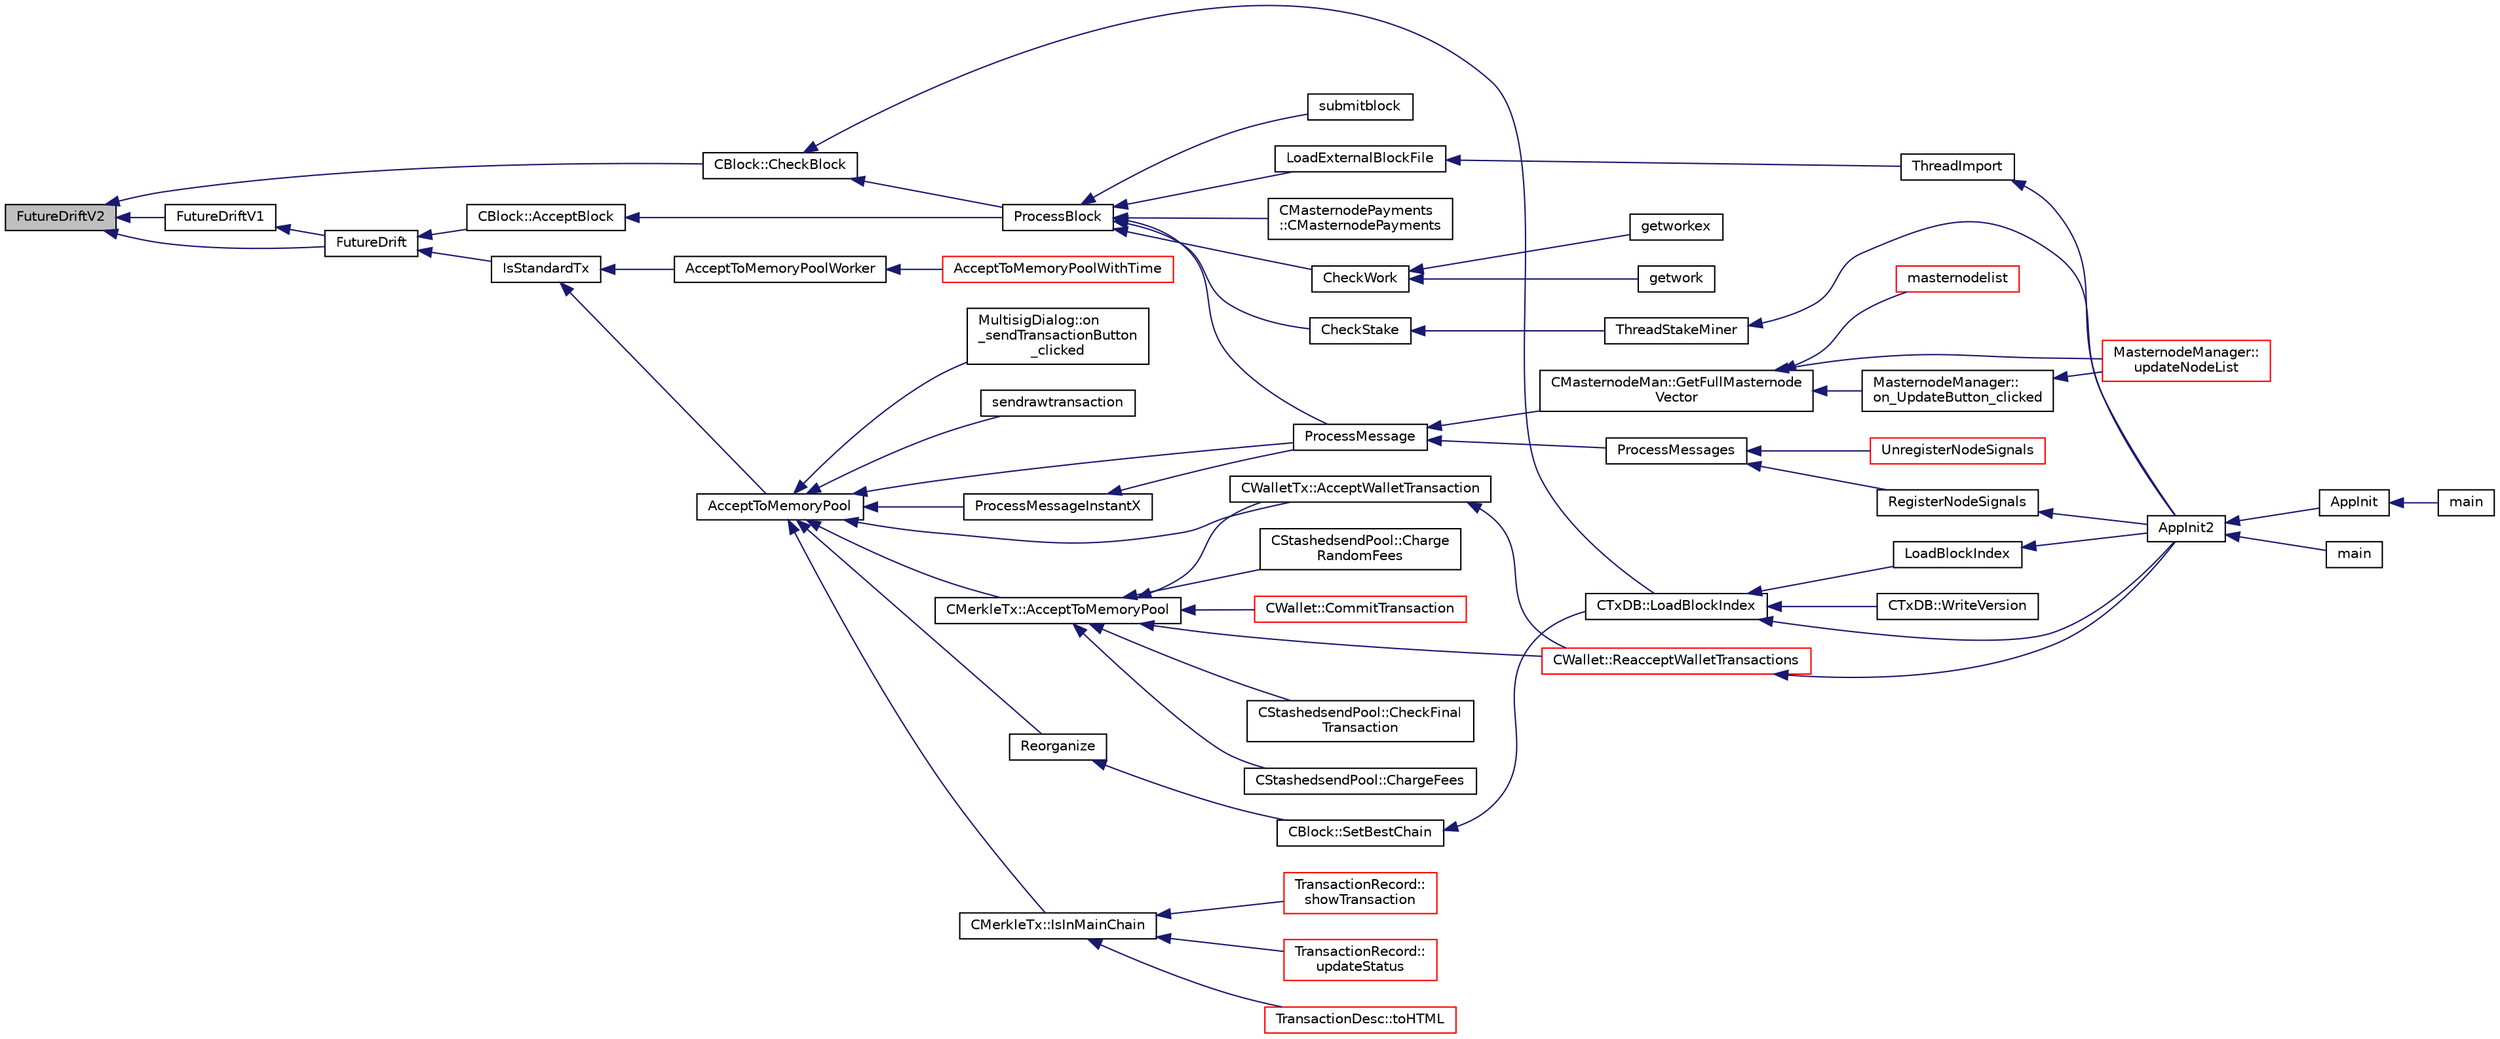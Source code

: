 digraph "FutureDriftV2"
{
  edge [fontname="Helvetica",fontsize="10",labelfontname="Helvetica",labelfontsize="10"];
  node [fontname="Helvetica",fontsize="10",shape=record];
  rankdir="LR";
  Node940 [label="FutureDriftV2",height=0.2,width=0.4,color="black", fillcolor="grey75", style="filled", fontcolor="black"];
  Node940 -> Node941 [dir="back",color="midnightblue",fontsize="10",style="solid",fontname="Helvetica"];
  Node941 [label="CBlock::CheckBlock",height=0.2,width=0.4,color="black", fillcolor="white", style="filled",URL="$d3/d51/class_c_block.html#a423d19b5a2bf03e26cd412976df3ab20"];
  Node941 -> Node942 [dir="back",color="midnightblue",fontsize="10",style="solid",fontname="Helvetica"];
  Node942 [label="ProcessBlock",height=0.2,width=0.4,color="black", fillcolor="white", style="filled",URL="$d4/dbf/main_8h.html#a7c8a7be3439bb5e1e40548a332a3cf29"];
  Node942 -> Node943 [dir="back",color="midnightblue",fontsize="10",style="solid",fontname="Helvetica"];
  Node943 [label="LoadExternalBlockFile",height=0.2,width=0.4,color="black", fillcolor="white", style="filled",URL="$df/d0a/main_8cpp.html#afbdbbb5a1b376748e5460cbcf644a9af"];
  Node943 -> Node944 [dir="back",color="midnightblue",fontsize="10",style="solid",fontname="Helvetica"];
  Node944 [label="ThreadImport",height=0.2,width=0.4,color="black", fillcolor="white", style="filled",URL="$d4/dbf/main_8h.html#a0189c34248cd89bbbe20d4d6045bd7c9"];
  Node944 -> Node945 [dir="back",color="midnightblue",fontsize="10",style="solid",fontname="Helvetica"];
  Node945 [label="AppInit2",height=0.2,width=0.4,color="black", fillcolor="white", style="filled",URL="$d8/dc0/init_8h.html#a1a4c1bfbf6ba1db77e988b89b9cadfd3",tooltip="Initialize ion. "];
  Node945 -> Node946 [dir="back",color="midnightblue",fontsize="10",style="solid",fontname="Helvetica"];
  Node946 [label="AppInit",height=0.2,width=0.4,color="black", fillcolor="white", style="filled",URL="$d4/d35/iond_8cpp.html#ac59316b767e6984e1285f0531275286b"];
  Node946 -> Node947 [dir="back",color="midnightblue",fontsize="10",style="solid",fontname="Helvetica"];
  Node947 [label="main",height=0.2,width=0.4,color="black", fillcolor="white", style="filled",URL="$d4/d35/iond_8cpp.html#a0ddf1224851353fc92bfbff6f499fa97"];
  Node945 -> Node948 [dir="back",color="midnightblue",fontsize="10",style="solid",fontname="Helvetica"];
  Node948 [label="main",height=0.2,width=0.4,color="black", fillcolor="white", style="filled",URL="$d5/d2d/ion_8cpp.html#a0ddf1224851353fc92bfbff6f499fa97"];
  Node942 -> Node949 [dir="back",color="midnightblue",fontsize="10",style="solid",fontname="Helvetica"];
  Node949 [label="ProcessMessage",height=0.2,width=0.4,color="black", fillcolor="white", style="filled",URL="$df/d0a/main_8cpp.html#a8ba92b1a4bce3c835e887a9073d17d8e"];
  Node949 -> Node950 [dir="back",color="midnightblue",fontsize="10",style="solid",fontname="Helvetica"];
  Node950 [label="ProcessMessages",height=0.2,width=0.4,color="black", fillcolor="white", style="filled",URL="$d4/dbf/main_8h.html#a196f9318f02448b85b28d612698934fd"];
  Node950 -> Node951 [dir="back",color="midnightblue",fontsize="10",style="solid",fontname="Helvetica"];
  Node951 [label="RegisterNodeSignals",height=0.2,width=0.4,color="black", fillcolor="white", style="filled",URL="$d4/dbf/main_8h.html#ab02615ff65f91d69f8d786ec900baa8a",tooltip="Register with a network node to receive its signals. "];
  Node951 -> Node945 [dir="back",color="midnightblue",fontsize="10",style="solid",fontname="Helvetica"];
  Node950 -> Node952 [dir="back",color="midnightblue",fontsize="10",style="solid",fontname="Helvetica"];
  Node952 [label="UnregisterNodeSignals",height=0.2,width=0.4,color="red", fillcolor="white", style="filled",URL="$d4/dbf/main_8h.html#a3ef0cc6e9d9d6435ee2a5569244d6ebd",tooltip="Unregister a network node. "];
  Node949 -> Node954 [dir="back",color="midnightblue",fontsize="10",style="solid",fontname="Helvetica"];
  Node954 [label="CMasternodeMan::GetFullMasternode\lVector",height=0.2,width=0.4,color="black", fillcolor="white", style="filled",URL="$dc/d6b/class_c_masternode_man.html#ab39e213a7601e1bef2eba1d5d63206f5"];
  Node954 -> Node955 [dir="back",color="midnightblue",fontsize="10",style="solid",fontname="Helvetica"];
  Node955 [label="MasternodeManager::\lupdateNodeList",height=0.2,width=0.4,color="red", fillcolor="white", style="filled",URL="$d9/d70/class_masternode_manager.html#a5485a8bd6ccf673027165cc1207dfae9"];
  Node954 -> Node957 [dir="back",color="midnightblue",fontsize="10",style="solid",fontname="Helvetica"];
  Node957 [label="MasternodeManager::\lon_UpdateButton_clicked",height=0.2,width=0.4,color="black", fillcolor="white", style="filled",URL="$d9/d70/class_masternode_manager.html#ae8d07b4d869e3eb09fe1be445eff0430"];
  Node957 -> Node955 [dir="back",color="midnightblue",fontsize="10",style="solid",fontname="Helvetica"];
  Node954 -> Node958 [dir="back",color="midnightblue",fontsize="10",style="solid",fontname="Helvetica"];
  Node958 [label="masternodelist",height=0.2,width=0.4,color="red", fillcolor="white", style="filled",URL="$d5/d6b/rpcstashedsend_8cpp.html#a3a7ed7e37f21eb2912afc6e776f7236c"];
  Node942 -> Node960 [dir="back",color="midnightblue",fontsize="10",style="solid",fontname="Helvetica"];
  Node960 [label="CMasternodePayments\l::CMasternodePayments",height=0.2,width=0.4,color="black", fillcolor="white", style="filled",URL="$dc/d9a/class_c_masternode_payments.html#a4b9454f265a927528c881716e7649973"];
  Node942 -> Node961 [dir="back",color="midnightblue",fontsize="10",style="solid",fontname="Helvetica"];
  Node961 [label="CheckWork",height=0.2,width=0.4,color="black", fillcolor="white", style="filled",URL="$de/d13/miner_8h.html#aadd8a05aa6d8fae1c0f4daa5e971a12a",tooltip="Check mined proof-of-work block. "];
  Node961 -> Node962 [dir="back",color="midnightblue",fontsize="10",style="solid",fontname="Helvetica"];
  Node962 [label="getworkex",height=0.2,width=0.4,color="black", fillcolor="white", style="filled",URL="$d4/ddd/rpcmining_8cpp.html#aa40f86dc468a3f2ef4a3bba99e20a069"];
  Node961 -> Node963 [dir="back",color="midnightblue",fontsize="10",style="solid",fontname="Helvetica"];
  Node963 [label="getwork",height=0.2,width=0.4,color="black", fillcolor="white", style="filled",URL="$d4/ddd/rpcmining_8cpp.html#a356be62c93d38267a7da9e1cb644d547"];
  Node942 -> Node964 [dir="back",color="midnightblue",fontsize="10",style="solid",fontname="Helvetica"];
  Node964 [label="CheckStake",height=0.2,width=0.4,color="black", fillcolor="white", style="filled",URL="$de/d13/miner_8h.html#a68be4bcfa03b86095641eac5ca996fed",tooltip="Check mined proof-of-stake block. "];
  Node964 -> Node965 [dir="back",color="midnightblue",fontsize="10",style="solid",fontname="Helvetica"];
  Node965 [label="ThreadStakeMiner",height=0.2,width=0.4,color="black", fillcolor="white", style="filled",URL="$d6/de3/miner_8cpp.html#a31faece5ef0e403969b3d3debd79b352"];
  Node965 -> Node945 [dir="back",color="midnightblue",fontsize="10",style="solid",fontname="Helvetica"];
  Node942 -> Node966 [dir="back",color="midnightblue",fontsize="10",style="solid",fontname="Helvetica"];
  Node966 [label="submitblock",height=0.2,width=0.4,color="black", fillcolor="white", style="filled",URL="$d4/ddd/rpcmining_8cpp.html#a6fc1aa077add8cb1c74207056616134d"];
  Node941 -> Node967 [dir="back",color="midnightblue",fontsize="10",style="solid",fontname="Helvetica"];
  Node967 [label="CTxDB::LoadBlockIndex",height=0.2,width=0.4,color="black", fillcolor="white", style="filled",URL="$d9/d8d/class_c_tx_d_b.html#abcb9df0821d996f811f6604b452a26a0"];
  Node967 -> Node945 [dir="back",color="midnightblue",fontsize="10",style="solid",fontname="Helvetica"];
  Node967 -> Node968 [dir="back",color="midnightblue",fontsize="10",style="solid",fontname="Helvetica"];
  Node968 [label="LoadBlockIndex",height=0.2,width=0.4,color="black", fillcolor="white", style="filled",URL="$d4/dbf/main_8h.html#a367f303d34b8a5501ac4d77bebab578c"];
  Node968 -> Node945 [dir="back",color="midnightblue",fontsize="10",style="solid",fontname="Helvetica"];
  Node967 -> Node969 [dir="back",color="midnightblue",fontsize="10",style="solid",fontname="Helvetica"];
  Node969 [label="CTxDB::WriteVersion",height=0.2,width=0.4,color="black", fillcolor="white", style="filled",URL="$d9/d8d/class_c_tx_d_b.html#aa30dbf235b1c229896097e1eb1ea9520"];
  Node940 -> Node970 [dir="back",color="midnightblue",fontsize="10",style="solid",fontname="Helvetica"];
  Node970 [label="FutureDriftV1",height=0.2,width=0.4,color="black", fillcolor="white", style="filled",URL="$d4/dbf/main_8h.html#afa870d277e659681850c076130320f04"];
  Node970 -> Node971 [dir="back",color="midnightblue",fontsize="10",style="solid",fontname="Helvetica"];
  Node971 [label="FutureDrift",height=0.2,width=0.4,color="black", fillcolor="white", style="filled",URL="$d4/dbf/main_8h.html#a3ccc18be451c0cbde74b3074e71f9c66"];
  Node971 -> Node972 [dir="back",color="midnightblue",fontsize="10",style="solid",fontname="Helvetica"];
  Node972 [label="IsStandardTx",height=0.2,width=0.4,color="black", fillcolor="white", style="filled",URL="$df/d0a/main_8cpp.html#acd163a09d0e4384ebe85dead57730dd7"];
  Node972 -> Node973 [dir="back",color="midnightblue",fontsize="10",style="solid",fontname="Helvetica"];
  Node973 [label="AcceptToMemoryPool",height=0.2,width=0.4,color="black", fillcolor="white", style="filled",URL="$d4/dbf/main_8h.html#addea0e425b693b4c1be712c3ead94568",tooltip="(try to) add transaction to memory pool "];
  Node973 -> Node974 [dir="back",color="midnightblue",fontsize="10",style="solid",fontname="Helvetica"];
  Node974 [label="ProcessMessageInstantX",height=0.2,width=0.4,color="black", fillcolor="white", style="filled",URL="$d6/d5f/instantx_8h.html#aa516cb499ead2691d8ab216a499db5d0"];
  Node974 -> Node949 [dir="back",color="midnightblue",fontsize="10",style="solid",fontname="Helvetica"];
  Node973 -> Node975 [dir="back",color="midnightblue",fontsize="10",style="solid",fontname="Helvetica"];
  Node975 [label="CMerkleTx::AcceptToMemoryPool",height=0.2,width=0.4,color="black", fillcolor="white", style="filled",URL="$d1/dff/class_c_merkle_tx.html#a61126e811a53b941b3efdf5a4e83db90"];
  Node975 -> Node976 [dir="back",color="midnightblue",fontsize="10",style="solid",fontname="Helvetica"];
  Node976 [label="CWalletTx::AcceptWalletTransaction",height=0.2,width=0.4,color="black", fillcolor="white", style="filled",URL="$d6/d53/class_c_wallet_tx.html#af6d1a5a731bb69e1d94de84eb6fd15a5"];
  Node976 -> Node977 [dir="back",color="midnightblue",fontsize="10",style="solid",fontname="Helvetica"];
  Node977 [label="CWallet::ReacceptWalletTransactions",height=0.2,width=0.4,color="red", fillcolor="white", style="filled",URL="$d2/de5/class_c_wallet.html#a796c23450c8482e10e0c75ae5c1fa8ed"];
  Node977 -> Node945 [dir="back",color="midnightblue",fontsize="10",style="solid",fontname="Helvetica"];
  Node975 -> Node982 [dir="back",color="midnightblue",fontsize="10",style="solid",fontname="Helvetica"];
  Node982 [label="CStashedsendPool::CheckFinal\lTransaction",height=0.2,width=0.4,color="black", fillcolor="white", style="filled",URL="$dd/d8a/class_c_stashedsend_pool.html#aba122588a53a90150595bc4279beb67c"];
  Node975 -> Node983 [dir="back",color="midnightblue",fontsize="10",style="solid",fontname="Helvetica"];
  Node983 [label="CStashedsendPool::ChargeFees",height=0.2,width=0.4,color="black", fillcolor="white", style="filled",URL="$dd/d8a/class_c_stashedsend_pool.html#acd76c93879dbcbdda4ca0a253f0d9c68",tooltip="Charge fees to bad actors (Charge clients a fee if they&#39;re abusive) "];
  Node975 -> Node984 [dir="back",color="midnightblue",fontsize="10",style="solid",fontname="Helvetica"];
  Node984 [label="CStashedsendPool::Charge\lRandomFees",height=0.2,width=0.4,color="black", fillcolor="white", style="filled",URL="$dd/d8a/class_c_stashedsend_pool.html#abcf715f6e5e01039218bf4881fffc3fe",tooltip="Rarely charge fees to pay miners. "];
  Node975 -> Node977 [dir="back",color="midnightblue",fontsize="10",style="solid",fontname="Helvetica"];
  Node975 -> Node985 [dir="back",color="midnightblue",fontsize="10",style="solid",fontname="Helvetica"];
  Node985 [label="CWallet::CommitTransaction",height=0.2,width=0.4,color="red", fillcolor="white", style="filled",URL="$d2/de5/class_c_wallet.html#aa13fbeaebd271f910a54cc5b82d73fde"];
  Node973 -> Node976 [dir="back",color="midnightblue",fontsize="10",style="solid",fontname="Helvetica"];
  Node973 -> Node1002 [dir="back",color="midnightblue",fontsize="10",style="solid",fontname="Helvetica"];
  Node1002 [label="Reorganize",height=0.2,width=0.4,color="black", fillcolor="white", style="filled",URL="$df/d0a/main_8cpp.html#ad8e09920f5a3ce2670c5efa26ef65227"];
  Node1002 -> Node1003 [dir="back",color="midnightblue",fontsize="10",style="solid",fontname="Helvetica"];
  Node1003 [label="CBlock::SetBestChain",height=0.2,width=0.4,color="black", fillcolor="white", style="filled",URL="$d3/d51/class_c_block.html#a6e308b2d75d1cfc4a75eda36feb60ca1"];
  Node1003 -> Node967 [dir="back",color="midnightblue",fontsize="10",style="solid",fontname="Helvetica"];
  Node973 -> Node949 [dir="back",color="midnightblue",fontsize="10",style="solid",fontname="Helvetica"];
  Node973 -> Node1004 [dir="back",color="midnightblue",fontsize="10",style="solid",fontname="Helvetica"];
  Node1004 [label="CMerkleTx::IsInMainChain",height=0.2,width=0.4,color="black", fillcolor="white", style="filled",URL="$d1/dff/class_c_merkle_tx.html#ad4b3623fabf1924dba2a7694e3418e1e"];
  Node1004 -> Node1005 [dir="back",color="midnightblue",fontsize="10",style="solid",fontname="Helvetica"];
  Node1005 [label="TransactionDesc::toHTML",height=0.2,width=0.4,color="red", fillcolor="white", style="filled",URL="$d4/da9/class_transaction_desc.html#ab7c9dbb2048aae121dd9d75df86e64f4"];
  Node1004 -> Node1016 [dir="back",color="midnightblue",fontsize="10",style="solid",fontname="Helvetica"];
  Node1016 [label="TransactionRecord::\lshowTransaction",height=0.2,width=0.4,color="red", fillcolor="white", style="filled",URL="$d1/da7/class_transaction_record.html#a5ad1d1af4bec5b15a624b7a451e8cdbf",tooltip="Decompose CWallet transaction to model transaction records. "];
  Node1004 -> Node1028 [dir="back",color="midnightblue",fontsize="10",style="solid",fontname="Helvetica"];
  Node1028 [label="TransactionRecord::\lupdateStatus",height=0.2,width=0.4,color="red", fillcolor="white", style="filled",URL="$d1/da7/class_transaction_record.html#a9b643dd885a790ae511705a1446556be",tooltip="Update status from core wallet tx. "];
  Node973 -> Node1035 [dir="back",color="midnightblue",fontsize="10",style="solid",fontname="Helvetica"];
  Node1035 [label="MultisigDialog::on\l_sendTransactionButton\l_clicked",height=0.2,width=0.4,color="black", fillcolor="white", style="filled",URL="$d4/df4/class_multisig_dialog.html#a71fcf325cb0cde9223eefc62b3b7634b"];
  Node973 -> Node1036 [dir="back",color="midnightblue",fontsize="10",style="solid",fontname="Helvetica"];
  Node1036 [label="sendrawtransaction",height=0.2,width=0.4,color="black", fillcolor="white", style="filled",URL="$dc/da8/rpcrawtransaction_8cpp.html#ad5aad44f890060f42efb49acf349511e"];
  Node972 -> Node1037 [dir="back",color="midnightblue",fontsize="10",style="solid",fontname="Helvetica"];
  Node1037 [label="AcceptToMemoryPoolWorker",height=0.2,width=0.4,color="black", fillcolor="white", style="filled",URL="$dd/d7d/validation_8cpp.html#a274b0623037c72315662a07ecf760176"];
  Node1037 -> Node1038 [dir="back",color="midnightblue",fontsize="10",style="solid",fontname="Helvetica"];
  Node1038 [label="AcceptToMemoryPoolWithTime",height=0.2,width=0.4,color="red", fillcolor="white", style="filled",URL="$dd/d7d/validation_8cpp.html#a7e5d2eb678cdda338b2dc803a2d4999f",tooltip="(try to) add transaction to memory pool with a specified acceptance time "];
  Node971 -> Node1048 [dir="back",color="midnightblue",fontsize="10",style="solid",fontname="Helvetica"];
  Node1048 [label="CBlock::AcceptBlock",height=0.2,width=0.4,color="black", fillcolor="white", style="filled",URL="$d3/d51/class_c_block.html#a3f990a713116bd15c1f221c88b012ccf"];
  Node1048 -> Node942 [dir="back",color="midnightblue",fontsize="10",style="solid",fontname="Helvetica"];
  Node940 -> Node971 [dir="back",color="midnightblue",fontsize="10",style="solid",fontname="Helvetica"];
}
